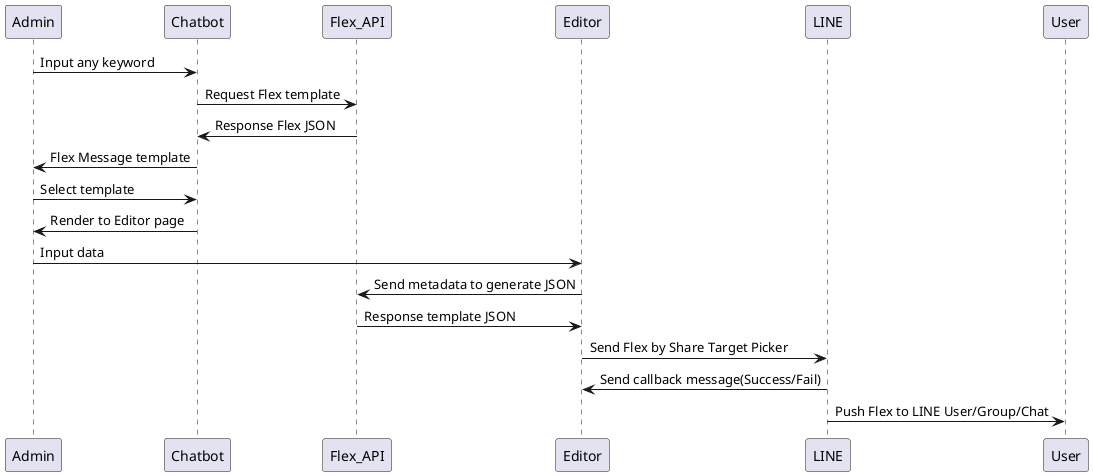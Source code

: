 @startuml
Admin->Chatbot: Input any keyword
Chatbot->Flex_API: Request Flex template
Flex_API->Chatbot: Response Flex JSON
Chatbot->Admin: Flex Message template
Admin->Chatbot: Select template
Chatbot->Admin: Render to Editor page
Admin->Editor: Input data
Editor->Flex_API: Send metadata to generate JSON
Flex_API->Editor: Response template JSON
Editor->LINE: Send Flex by Share Target Picker
LINE->Editor: Send callback message(Success/Fail)
LINE->User: Push Flex to LINE User/Group/Chat
@enduml

